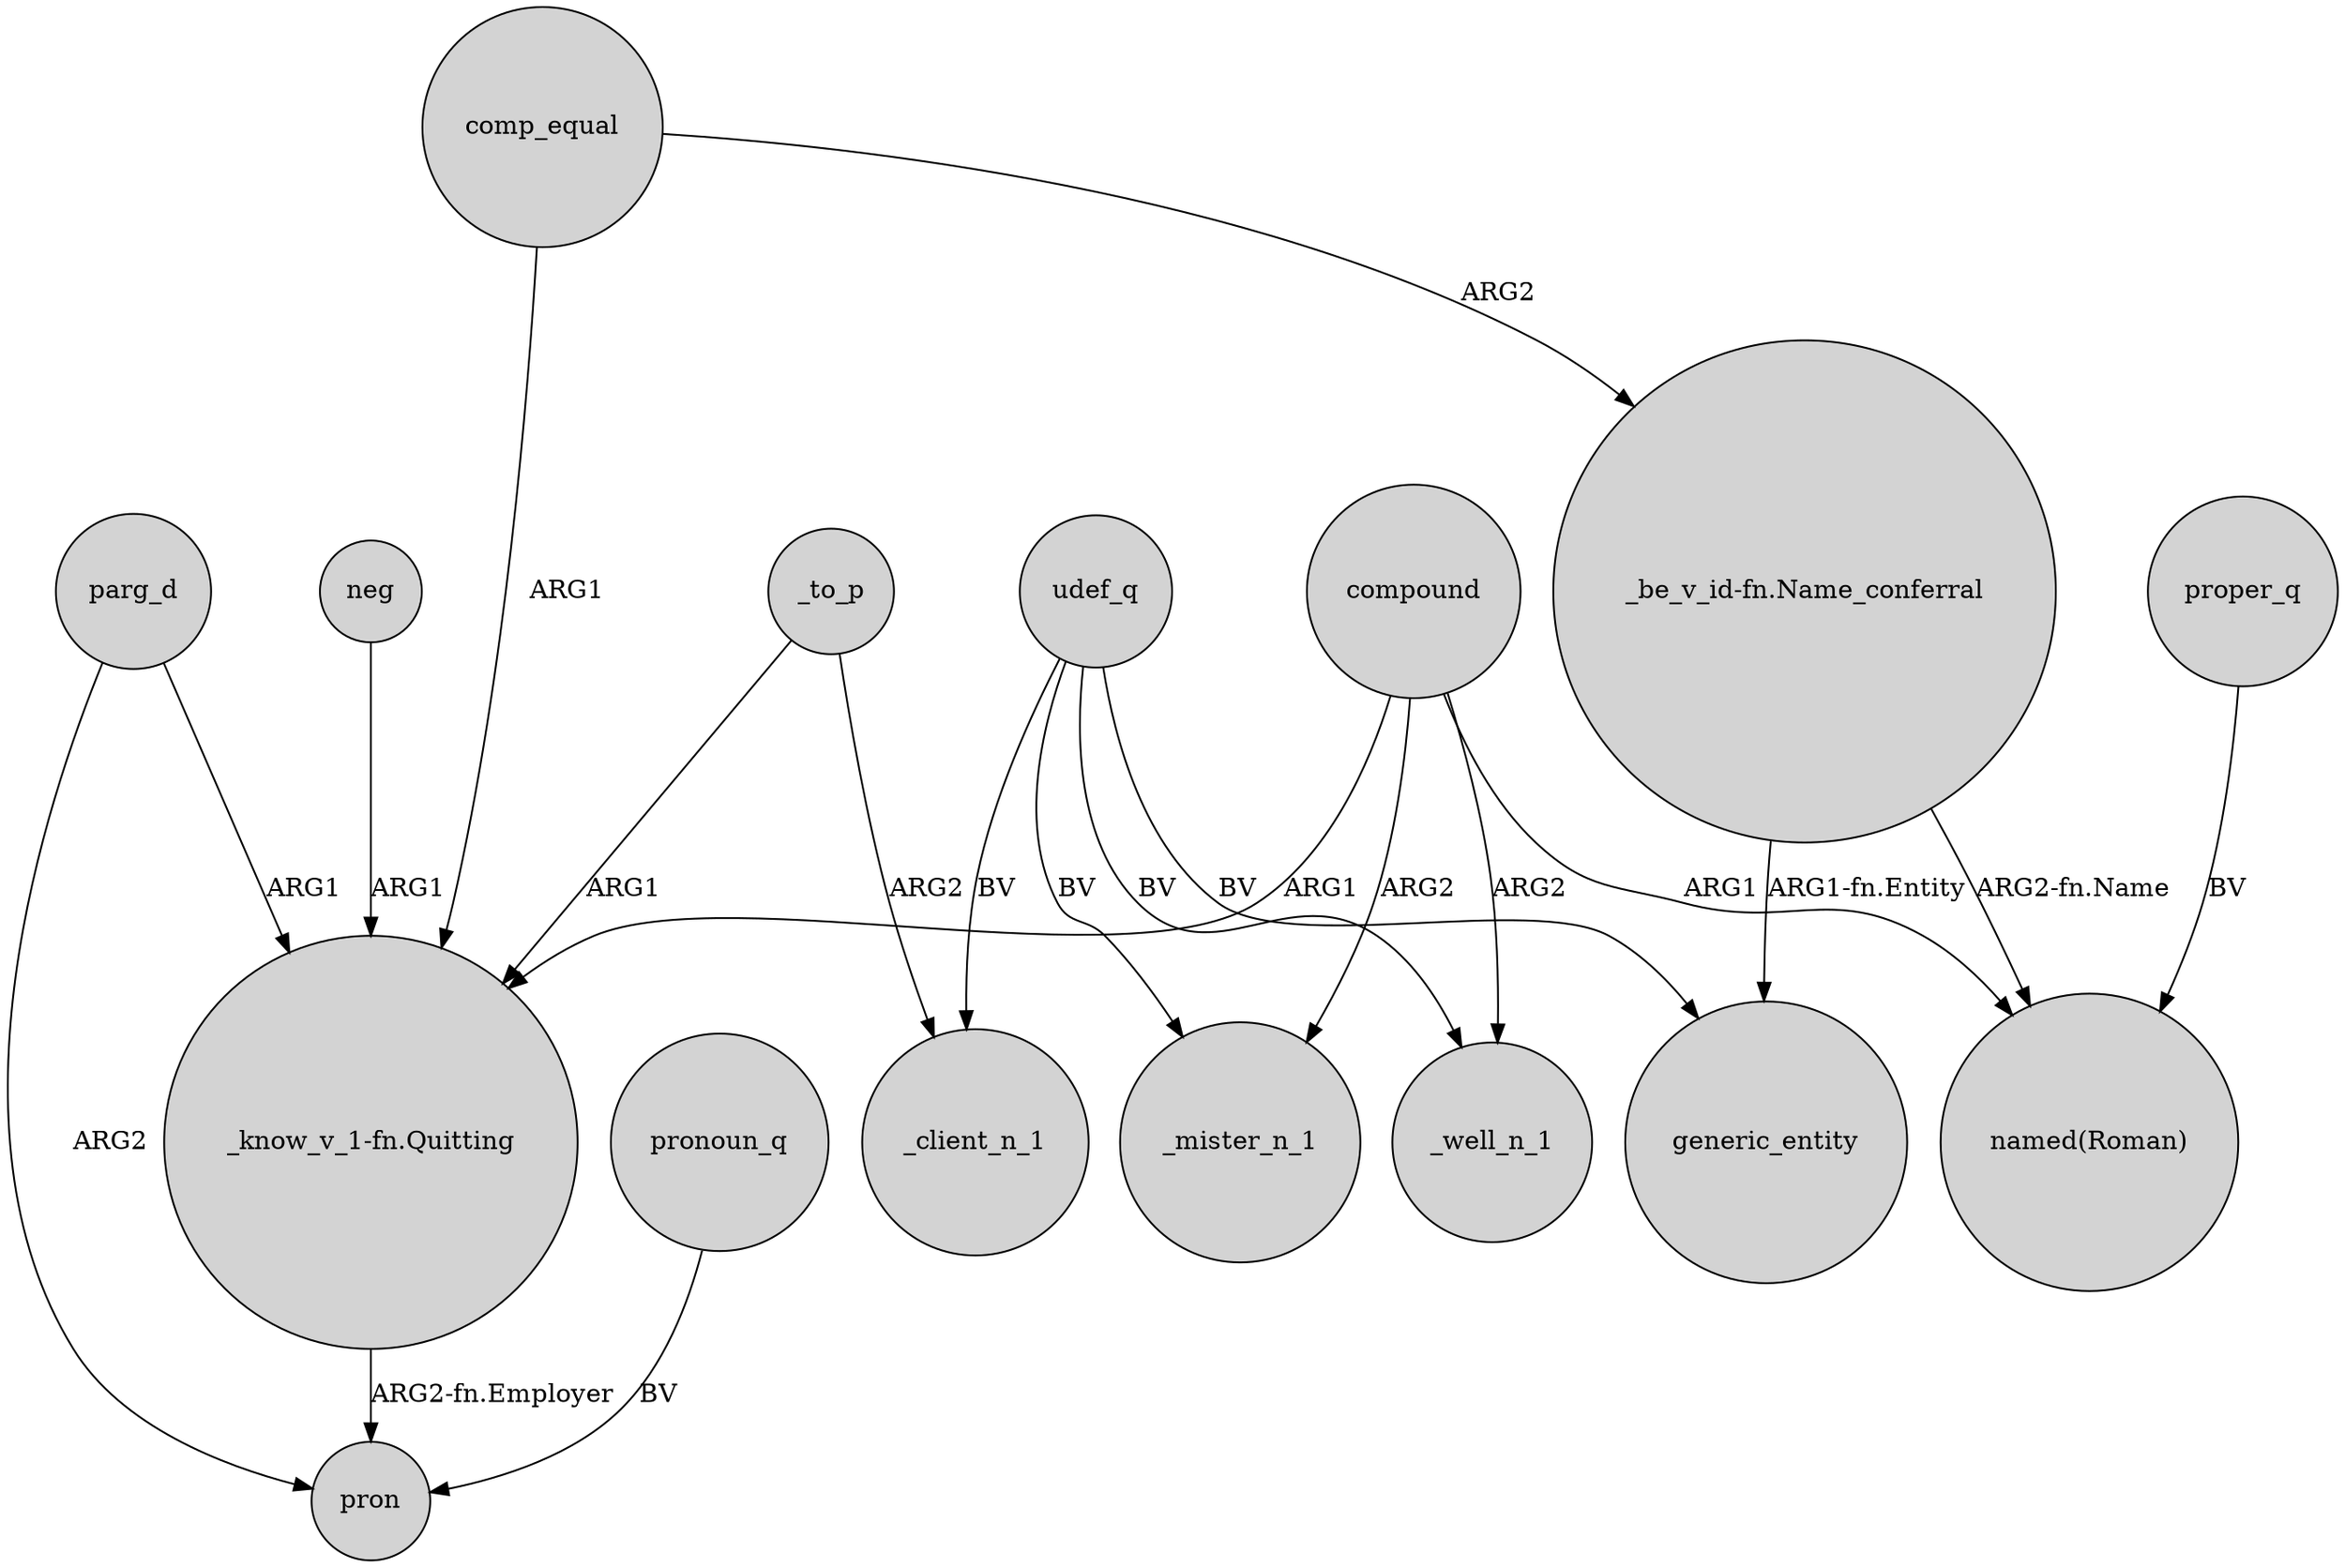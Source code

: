 digraph {
	node [shape=circle style=filled]
	_to_p -> "_know_v_1-fn.Quitting" [label=ARG1]
	"_know_v_1-fn.Quitting" -> pron [label="ARG2-fn.Employer"]
	compound -> _mister_n_1 [label=ARG2]
	proper_q -> "named(Roman)" [label=BV]
	parg_d -> pron [label=ARG2]
	comp_equal -> "_know_v_1-fn.Quitting" [label=ARG1]
	udef_q -> _mister_n_1 [label=BV]
	udef_q -> generic_entity [label=BV]
	pronoun_q -> pron [label=BV]
	comp_equal -> "_be_v_id-fn.Name_conferral" [label=ARG2]
	compound -> _well_n_1 [label=ARG2]
	_to_p -> _client_n_1 [label=ARG2]
	"_be_v_id-fn.Name_conferral" -> "named(Roman)" [label="ARG2-fn.Name"]
	compound -> "_know_v_1-fn.Quitting" [label=ARG1]
	compound -> "named(Roman)" [label=ARG1]
	parg_d -> "_know_v_1-fn.Quitting" [label=ARG1]
	"_be_v_id-fn.Name_conferral" -> generic_entity [label="ARG1-fn.Entity"]
	udef_q -> _well_n_1 [label=BV]
	udef_q -> _client_n_1 [label=BV]
	neg -> "_know_v_1-fn.Quitting" [label=ARG1]
}
